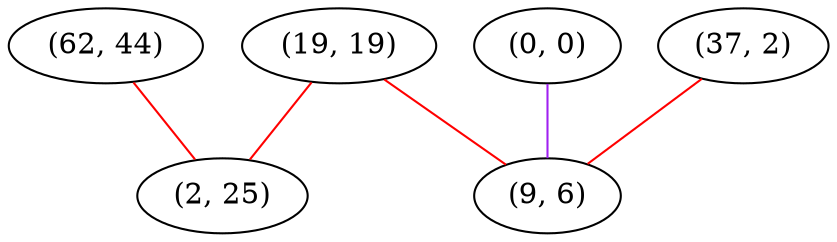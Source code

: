 graph "" {
"(62, 44)";
"(0, 0)";
"(19, 19)";
"(37, 2)";
"(2, 25)";
"(9, 6)";
"(62, 44)" -- "(2, 25)"  [color=red, key=0, weight=1];
"(0, 0)" -- "(9, 6)"  [color=purple, key=0, weight=4];
"(19, 19)" -- "(9, 6)"  [color=red, key=0, weight=1];
"(19, 19)" -- "(2, 25)"  [color=red, key=0, weight=1];
"(37, 2)" -- "(9, 6)"  [color=red, key=0, weight=1];
}
